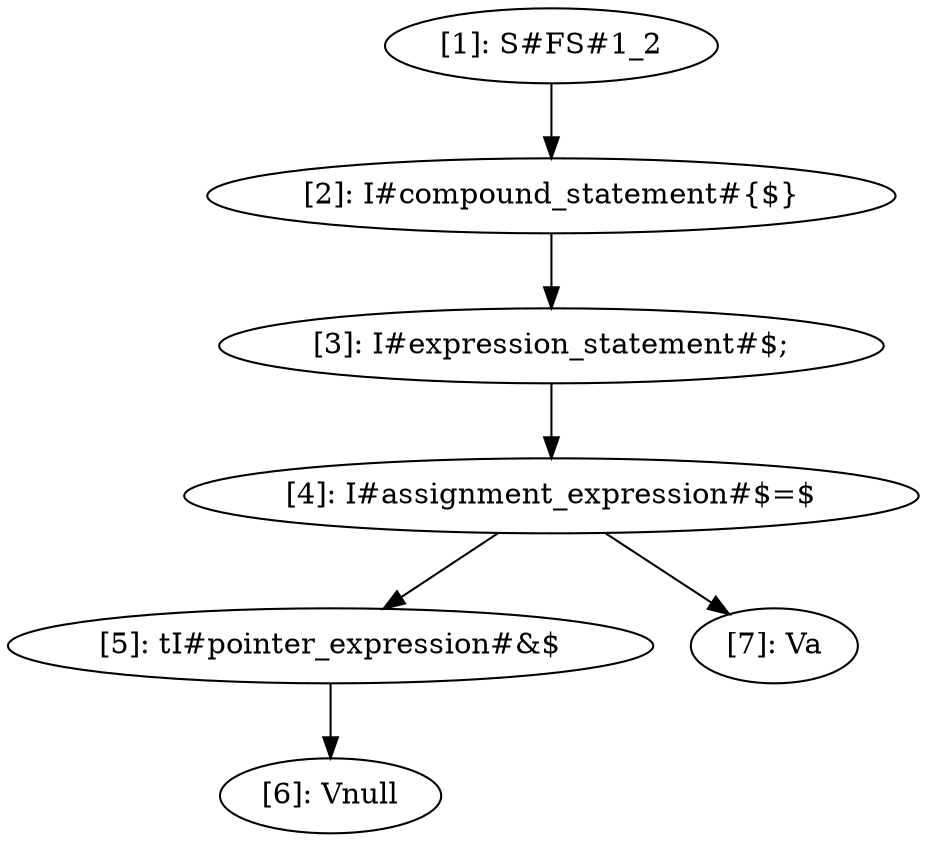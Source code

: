 digraph CASS {
  node [shape=ellipse];
  n1 [label="[1]: S#FS#1_2"];
  n2 [label="[2]: I#compound_statement#{$}"];
  n3 [label="[3]: I#expression_statement#$;"];
  n4 [label="[4]: I#assignment_expression#$=$"];
  n5 [label="[5]: tI#pointer_expression#&$"];
  n6 [label="[6]: Vnull"];
  n7 [label="[7]: Va"];
  n1 -> n2;
  n2 -> n3;
  n3 -> n4;
  n4 -> n5;
  n5 -> n6;
  n4 -> n7;
}